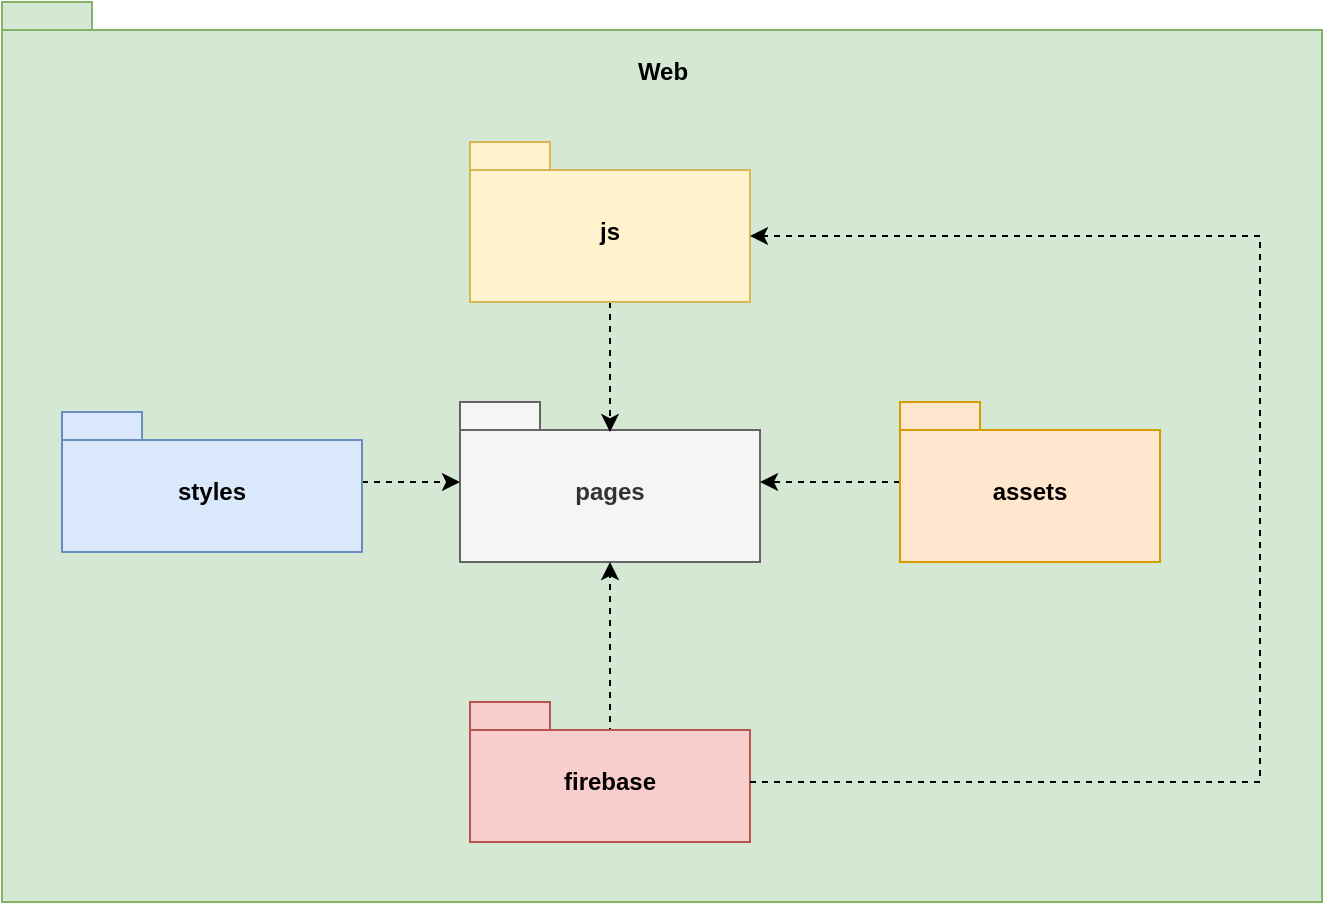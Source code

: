 <mxfile version="25.0.0">
  <diagram name="Página-1" id="skSc1Dzn7DAufpsABrrS">
    <mxGraphModel dx="1244" dy="867" grid="1" gridSize="10" guides="1" tooltips="1" connect="1" arrows="1" fold="1" page="0" pageScale="1" pageWidth="827" pageHeight="1169" math="0" shadow="0">
      <root>
        <mxCell id="0" />
        <mxCell id="1" parent="0" />
        <mxCell id="78WVr-vmJHPnTCsPzG9v-15" value="" style="group" vertex="1" connectable="0" parent="1">
          <mxGeometry x="20" y="120" width="660" height="450" as="geometry" />
        </mxCell>
        <mxCell id="78WVr-vmJHPnTCsPzG9v-8" value="" style="shape=folder;fontStyle=1;spacingTop=10;tabWidth=40;tabHeight=14;tabPosition=left;html=1;whiteSpace=wrap;fillColor=#d5e8d4;strokeColor=#82b366;" vertex="1" parent="78WVr-vmJHPnTCsPzG9v-15">
          <mxGeometry width="660" height="450" as="geometry" />
        </mxCell>
        <mxCell id="78WVr-vmJHPnTCsPzG9v-3" value="pages" style="shape=folder;fontStyle=1;spacingTop=10;tabWidth=40;tabHeight=14;tabPosition=left;html=1;whiteSpace=wrap;fillColor=#f5f5f5;strokeColor=#666666;fontColor=#333333;" vertex="1" parent="78WVr-vmJHPnTCsPzG9v-15">
          <mxGeometry x="229" y="200" width="150" height="80" as="geometry" />
        </mxCell>
        <mxCell id="78WVr-vmJHPnTCsPzG9v-11" value="" style="edgeStyle=orthogonalEdgeStyle;rounded=0;orthogonalLoop=1;jettySize=auto;html=1;entryX=0.5;entryY=0.188;entryDx=0;entryDy=0;entryPerimeter=0;dashed=1;" edge="1" parent="78WVr-vmJHPnTCsPzG9v-15" source="78WVr-vmJHPnTCsPzG9v-4" target="78WVr-vmJHPnTCsPzG9v-3">
          <mxGeometry relative="1" as="geometry" />
        </mxCell>
        <mxCell id="78WVr-vmJHPnTCsPzG9v-4" value="js" style="shape=folder;fontStyle=1;spacingTop=10;tabWidth=40;tabHeight=14;tabPosition=left;html=1;whiteSpace=wrap;fillColor=#fff2cc;strokeColor=#d6b656;" vertex="1" parent="78WVr-vmJHPnTCsPzG9v-15">
          <mxGeometry x="234" y="70" width="140" height="80" as="geometry" />
        </mxCell>
        <mxCell id="78WVr-vmJHPnTCsPzG9v-10" value="" style="edgeStyle=orthogonalEdgeStyle;rounded=0;orthogonalLoop=1;jettySize=auto;html=1;dashed=1;" edge="1" parent="78WVr-vmJHPnTCsPzG9v-15" source="78WVr-vmJHPnTCsPzG9v-5" target="78WVr-vmJHPnTCsPzG9v-3">
          <mxGeometry relative="1" as="geometry" />
        </mxCell>
        <mxCell id="78WVr-vmJHPnTCsPzG9v-5" value="styles" style="shape=folder;fontStyle=1;spacingTop=10;tabWidth=40;tabHeight=14;tabPosition=left;html=1;whiteSpace=wrap;fillColor=#dae8fc;strokeColor=#6c8ebf;" vertex="1" parent="78WVr-vmJHPnTCsPzG9v-15">
          <mxGeometry x="30" y="205" width="150" height="70" as="geometry" />
        </mxCell>
        <mxCell id="78WVr-vmJHPnTCsPzG9v-12" value="" style="edgeStyle=orthogonalEdgeStyle;rounded=0;orthogonalLoop=1;jettySize=auto;html=1;exitX=0.5;exitY=0.229;exitDx=0;exitDy=0;exitPerimeter=0;dashed=1;" edge="1" parent="78WVr-vmJHPnTCsPzG9v-15" source="78WVr-vmJHPnTCsPzG9v-6" target="78WVr-vmJHPnTCsPzG9v-3">
          <mxGeometry relative="1" as="geometry" />
        </mxCell>
        <mxCell id="78WVr-vmJHPnTCsPzG9v-6" value="firebase" style="shape=folder;fontStyle=1;spacingTop=10;tabWidth=40;tabHeight=14;tabPosition=left;html=1;whiteSpace=wrap;fillColor=#f8cecc;strokeColor=#b85450;" vertex="1" parent="78WVr-vmJHPnTCsPzG9v-15">
          <mxGeometry x="234" y="350" width="140" height="70" as="geometry" />
        </mxCell>
        <mxCell id="78WVr-vmJHPnTCsPzG9v-9" value="" style="edgeStyle=orthogonalEdgeStyle;rounded=0;orthogonalLoop=1;jettySize=auto;html=1;dashed=1;" edge="1" parent="78WVr-vmJHPnTCsPzG9v-15" source="78WVr-vmJHPnTCsPzG9v-7" target="78WVr-vmJHPnTCsPzG9v-3">
          <mxGeometry relative="1" as="geometry" />
        </mxCell>
        <mxCell id="78WVr-vmJHPnTCsPzG9v-7" value="assets" style="shape=folder;fontStyle=1;spacingTop=10;tabWidth=40;tabHeight=14;tabPosition=left;html=1;whiteSpace=wrap;fillColor=#ffe6cc;strokeColor=#d79b00;" vertex="1" parent="78WVr-vmJHPnTCsPzG9v-15">
          <mxGeometry x="449" y="200" width="130" height="80" as="geometry" />
        </mxCell>
        <mxCell id="78WVr-vmJHPnTCsPzG9v-13" style="edgeStyle=orthogonalEdgeStyle;rounded=0;orthogonalLoop=1;jettySize=auto;html=1;entryX=0;entryY=0;entryDx=140;entryDy=47;entryPerimeter=0;dashed=1;" edge="1" parent="78WVr-vmJHPnTCsPzG9v-15" source="78WVr-vmJHPnTCsPzG9v-6" target="78WVr-vmJHPnTCsPzG9v-4">
          <mxGeometry relative="1" as="geometry">
            <Array as="points">
              <mxPoint x="629" y="390" />
              <mxPoint x="629" y="117" />
            </Array>
          </mxGeometry>
        </mxCell>
        <mxCell id="78WVr-vmJHPnTCsPzG9v-14" value="Web" style="text;html=1;align=center;verticalAlign=middle;resizable=0;points=[];autosize=1;strokeColor=none;fillColor=none;fontStyle=1" vertex="1" parent="78WVr-vmJHPnTCsPzG9v-15">
          <mxGeometry x="305" y="20" width="50" height="30" as="geometry" />
        </mxCell>
      </root>
    </mxGraphModel>
  </diagram>
</mxfile>
